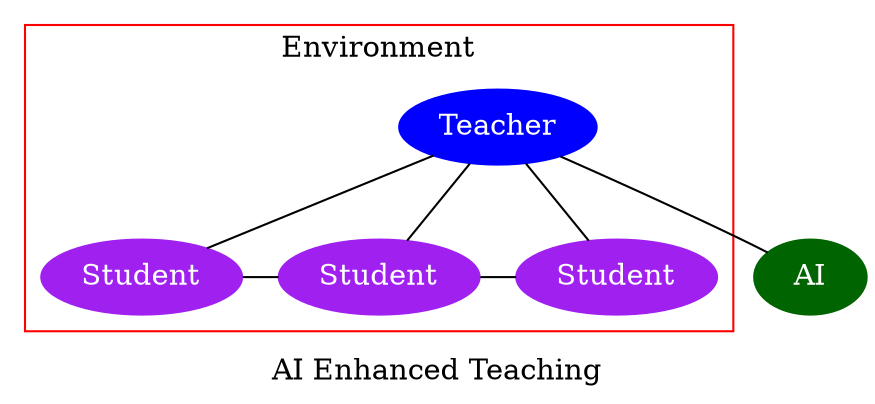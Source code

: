 graph G {
  node [style = filled; color = purple; fontcolor = white;];
  layout = dot;
  label = "AI Enhanced Teaching";
  
  
  t1 [label = "Teacher";color = blue;];
  s1 [label = "Student";];
  s2 [label = "Student";];
  s3 [label = "Student";];
  a1 [label = "AI";color = darkgreen;];
  
  t1 -- a1;
  
  subgraph cluster_env {
    color = red;
    label = "Environment";
    
    t1 -- s1;
    t1 -- s2;
    t1 -- s3;
    
    
    s1 -- s2 [constraint = false;];
    s2 -- s3 [constraint = false;];
  }
}